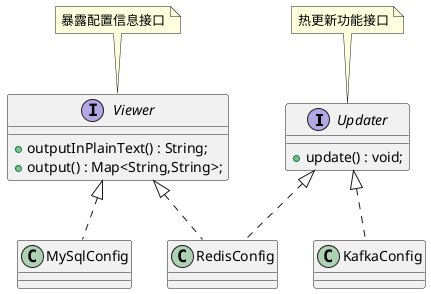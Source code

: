 @startuml
'https://plantuml.com/class-diagram
interface Updater {
 + update() : void;
}
note top of Updater: 热更新功能接口
interface Viewer {
 + outputInPlainText() : String;
 + output() : Map<String,String>;
}
note top of Viewer: 暴露配置信息接口
class KafkaConfig implements Updater{}
class RedisConfig implements Updater,Viewer{}
class MySqlConfig implements Viewer {}
@enduml